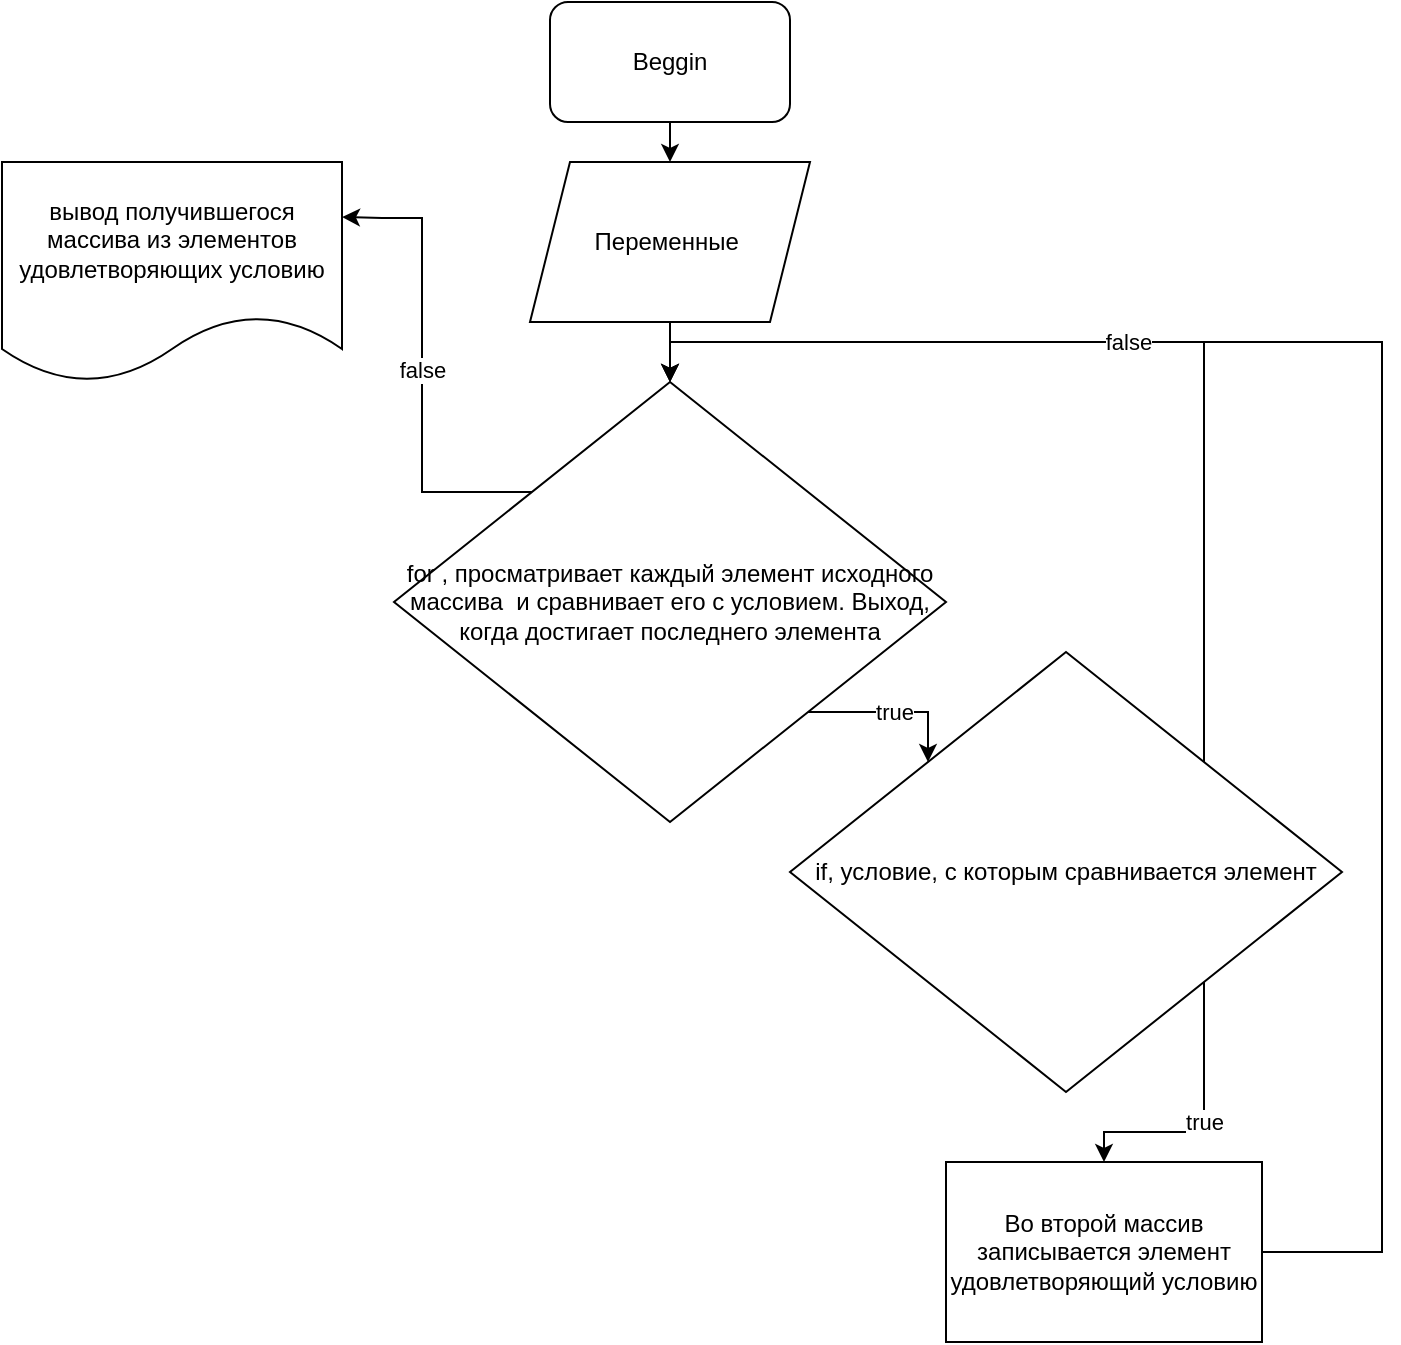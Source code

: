 <mxfile version="20.8.13" type="google"><diagram name="Страница 1" id="7DSTeV3nlOKbfDdvfHyZ"><mxGraphModel grid="1" page="1" gridSize="10" guides="1" tooltips="1" connect="1" arrows="1" fold="1" pageScale="1" pageWidth="827" pageHeight="1169" math="0" shadow="0"><root><mxCell id="0"/><mxCell id="1" parent="0"/><mxCell id="2D1rrcUEnxYTocs3KGF4-6" style="edgeStyle=orthogonalEdgeStyle;rounded=0;orthogonalLoop=1;jettySize=auto;html=1;exitX=0.5;exitY=1;exitDx=0;exitDy=0;entryX=0.5;entryY=0;entryDx=0;entryDy=0;" edge="1" parent="1" source="2D1rrcUEnxYTocs3KGF4-1" target="2D1rrcUEnxYTocs3KGF4-4"><mxGeometry relative="1" as="geometry"/></mxCell><mxCell id="2D1rrcUEnxYTocs3KGF4-1" value="Beggin" style="rounded=1;whiteSpace=wrap;html=1;" vertex="1" parent="1"><mxGeometry x="354" y="40" width="120" height="60" as="geometry"/></mxCell><mxCell id="2D1rrcUEnxYTocs3KGF4-2" value="вывод получившегося массива из элементов удовлетворяющих условию" style="shape=document;whiteSpace=wrap;html=1;boundedLbl=1;" vertex="1" parent="1"><mxGeometry x="80" y="120" width="170" height="110" as="geometry"/></mxCell><mxCell id="2D1rrcUEnxYTocs3KGF4-9" value="true" style="edgeStyle=orthogonalEdgeStyle;rounded=0;orthogonalLoop=1;jettySize=auto;html=1;exitX=1;exitY=1;exitDx=0;exitDy=0;entryX=0;entryY=0;entryDx=0;entryDy=0;" edge="1" parent="1" source="2D1rrcUEnxYTocs3KGF4-3" target="2D1rrcUEnxYTocs3KGF4-8"><mxGeometry relative="1" as="geometry"><Array as="points"><mxPoint x="543" y="395"/></Array></mxGeometry></mxCell><mxCell id="2D1rrcUEnxYTocs3KGF4-10" value="false" style="edgeStyle=orthogonalEdgeStyle;rounded=0;orthogonalLoop=1;jettySize=auto;html=1;exitX=0;exitY=0;exitDx=0;exitDy=0;entryX=1;entryY=0.25;entryDx=0;entryDy=0;" edge="1" parent="1" source="2D1rrcUEnxYTocs3KGF4-3" target="2D1rrcUEnxYTocs3KGF4-2"><mxGeometry relative="1" as="geometry"><Array as="points"><mxPoint x="290" y="285"/><mxPoint x="290" y="148"/><mxPoint x="270" y="148"/></Array></mxGeometry></mxCell><mxCell id="2D1rrcUEnxYTocs3KGF4-3" value="for , просматривает каждый элемент исходного массива&amp;nbsp; и сравнивает его с условием. Выход, когда достигает последнего элемента" style="rhombus;whiteSpace=wrap;html=1;" vertex="1" parent="1"><mxGeometry x="276" y="230" width="276" height="220" as="geometry"/></mxCell><mxCell id="2D1rrcUEnxYTocs3KGF4-7" style="edgeStyle=orthogonalEdgeStyle;rounded=0;orthogonalLoop=1;jettySize=auto;html=1;exitX=0.5;exitY=1;exitDx=0;exitDy=0;" edge="1" parent="1" source="2D1rrcUEnxYTocs3KGF4-4" target="2D1rrcUEnxYTocs3KGF4-3"><mxGeometry relative="1" as="geometry"/></mxCell><mxCell id="2D1rrcUEnxYTocs3KGF4-4" value="Переменные&amp;nbsp;" style="shape=parallelogram;perimeter=parallelogramPerimeter;whiteSpace=wrap;html=1;fixedSize=1;" vertex="1" parent="1"><mxGeometry x="344" y="120" width="140" height="80" as="geometry"/></mxCell><mxCell id="2D1rrcUEnxYTocs3KGF4-15" style="edgeStyle=orthogonalEdgeStyle;rounded=0;orthogonalLoop=1;jettySize=auto;html=1;exitX=1;exitY=0.5;exitDx=0;exitDy=0;entryX=0.5;entryY=0;entryDx=0;entryDy=0;" edge="1" parent="1" source="2D1rrcUEnxYTocs3KGF4-5" target="2D1rrcUEnxYTocs3KGF4-3"><mxGeometry relative="1" as="geometry"><Array as="points"><mxPoint x="770" y="665"/><mxPoint x="770" y="210"/><mxPoint x="414" y="210"/></Array></mxGeometry></mxCell><mxCell id="2D1rrcUEnxYTocs3KGF4-5" value="Во второй массив записывается элемент удовлетворяющий условию" style="rounded=0;whiteSpace=wrap;html=1;" vertex="1" parent="1"><mxGeometry x="552" y="620" width="158" height="90" as="geometry"/></mxCell><mxCell id="2D1rrcUEnxYTocs3KGF4-12" value="false" style="edgeStyle=orthogonalEdgeStyle;rounded=0;orthogonalLoop=1;jettySize=auto;html=1;exitX=1;exitY=0;exitDx=0;exitDy=0;entryX=0.5;entryY=0;entryDx=0;entryDy=0;" edge="1" parent="1" source="2D1rrcUEnxYTocs3KGF4-8" target="2D1rrcUEnxYTocs3KGF4-3"><mxGeometry relative="1" as="geometry"/></mxCell><mxCell id="2D1rrcUEnxYTocs3KGF4-13" value="true" style="edgeStyle=orthogonalEdgeStyle;rounded=0;orthogonalLoop=1;jettySize=auto;html=1;exitX=1;exitY=1;exitDx=0;exitDy=0;entryX=0.5;entryY=0;entryDx=0;entryDy=0;" edge="1" parent="1" source="2D1rrcUEnxYTocs3KGF4-8" target="2D1rrcUEnxYTocs3KGF4-5"><mxGeometry relative="1" as="geometry"/></mxCell><mxCell id="2D1rrcUEnxYTocs3KGF4-8" value="if, условие, с которым сравнивается элемент" style="rhombus;whiteSpace=wrap;html=1;" vertex="1" parent="1"><mxGeometry x="474" y="365" width="276" height="220" as="geometry"/></mxCell></root></mxGraphModel></diagram></mxfile>